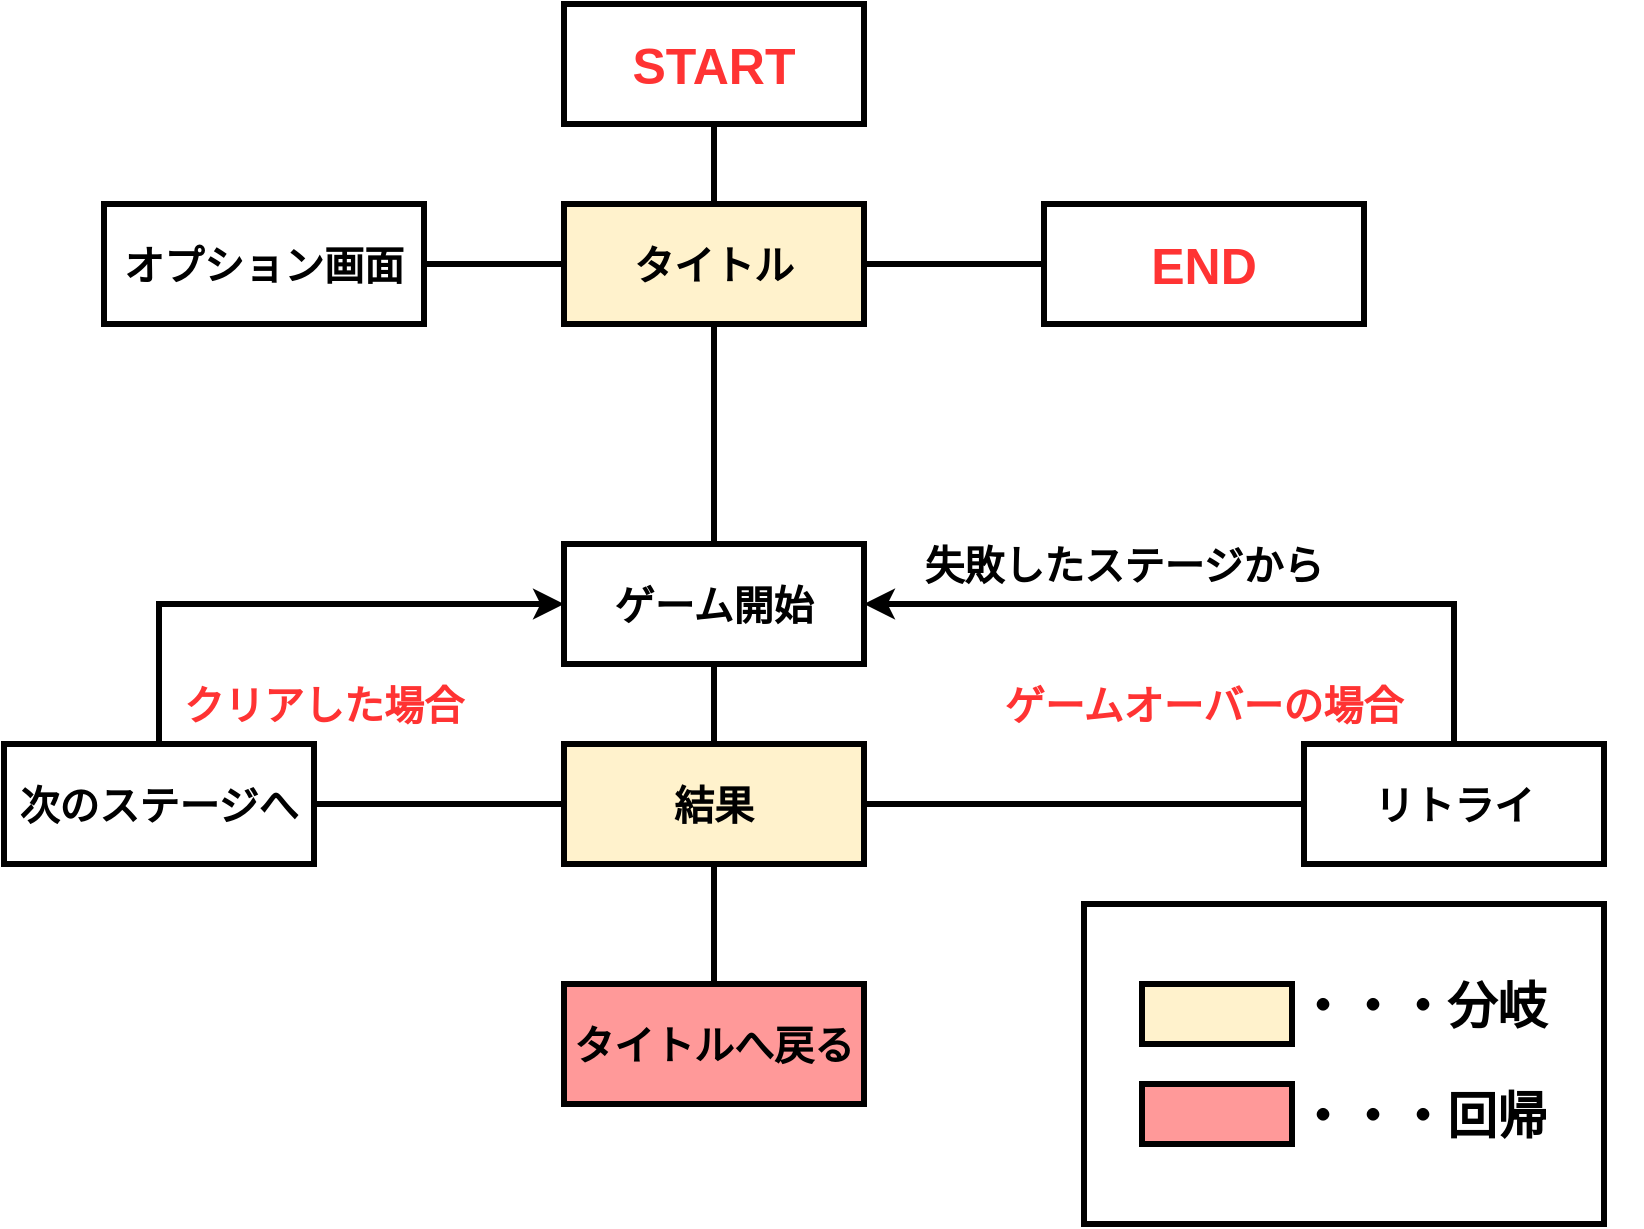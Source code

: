 <mxfile version="14.2.9" type="device"><diagram id="hYREmvJKClcnvLpn-wIu" name="ページ1"><mxGraphModel dx="1422" dy="705" grid="0" gridSize="10" guides="1" tooltips="1" connect="1" arrows="1" fold="1" page="1" pageScale="1" pageWidth="1169" pageHeight="827" math="0" shadow="0"><root><mxCell id="0"/><mxCell id="1" parent="0"/><mxCell id="CAsIs4tFMuSnJWjUCHcf-1" value="&lt;font style=&quot;font-size: 20px&quot;&gt;&lt;b&gt;タイトル&lt;/b&gt;&lt;/font&gt;" style="rounded=0;whiteSpace=wrap;html=1;strokeWidth=3;fillColor=#fff2cc;" parent="1" vertex="1"><mxGeometry x="310" y="140" width="150" height="60" as="geometry"/></mxCell><mxCell id="CAsIs4tFMuSnJWjUCHcf-2" value="&lt;font style=&quot;font-size: 20px&quot;&gt;&lt;b&gt;ゲーム開始&lt;br&gt;&lt;/b&gt;&lt;/font&gt;" style="rounded=0;whiteSpace=wrap;html=1;strokeWidth=3;" parent="1" vertex="1"><mxGeometry x="310" y="310" width="150" height="60" as="geometry"/></mxCell><mxCell id="CAsIs4tFMuSnJWjUCHcf-5" value="" style="endArrow=none;html=1;strokeWidth=3;exitX=0.5;exitY=0;exitDx=0;exitDy=0;entryX=0.5;entryY=1;entryDx=0;entryDy=0;" parent="1" source="CAsIs4tFMuSnJWjUCHcf-2" target="CAsIs4tFMuSnJWjUCHcf-1" edge="1"><mxGeometry width="50" height="50" relative="1" as="geometry"><mxPoint x="490" y="240" as="sourcePoint"/><mxPoint x="540" y="190" as="targetPoint"/></mxGeometry></mxCell><mxCell id="CAsIs4tFMuSnJWjUCHcf-8" value="" style="endArrow=none;html=1;strokeWidth=3;exitX=0.5;exitY=0;exitDx=0;exitDy=0;entryX=0.5;entryY=1;entryDx=0;entryDy=0;" parent="1" source="CAsIs4tFMuSnJWjUCHcf-17" target="CAsIs4tFMuSnJWjUCHcf-15" edge="1"><mxGeometry width="50" height="50" relative="1" as="geometry"><mxPoint x="385" y="510" as="sourcePoint"/><mxPoint x="395" y="270" as="targetPoint"/></mxGeometry></mxCell><mxCell id="CAsIs4tFMuSnJWjUCHcf-11" value="&lt;font color=&quot;#ff3333&quot; size=&quot;1&quot;&gt;&lt;b style=&quot;font-size: 25px&quot;&gt;START&lt;/b&gt;&lt;/font&gt;" style="rounded=0;whiteSpace=wrap;html=1;strokeWidth=3;" parent="1" vertex="1"><mxGeometry x="310" y="40" width="150" height="60" as="geometry"/></mxCell><mxCell id="CAsIs4tFMuSnJWjUCHcf-12" value="" style="endArrow=none;html=1;strokeWidth=3;exitX=0.5;exitY=0;exitDx=0;exitDy=0;entryX=0.5;entryY=1;entryDx=0;entryDy=0;" parent="1" source="CAsIs4tFMuSnJWjUCHcf-1" target="CAsIs4tFMuSnJWjUCHcf-11" edge="1"><mxGeometry width="50" height="50" relative="1" as="geometry"><mxPoint x="395" y="260" as="sourcePoint"/><mxPoint x="395" y="190" as="targetPoint"/></mxGeometry></mxCell><mxCell id="CAsIs4tFMuSnJWjUCHcf-13" value="&lt;font color=&quot;#ff3333&quot; size=&quot;1&quot;&gt;&lt;b style=&quot;font-size: 25px&quot;&gt;END&lt;/b&gt;&lt;/font&gt;" style="rounded=0;whiteSpace=wrap;html=1;strokeWidth=3;" parent="1" vertex="1"><mxGeometry x="550" y="140" width="160" height="60" as="geometry"/></mxCell><mxCell id="CAsIs4tFMuSnJWjUCHcf-14" value="" style="endArrow=none;html=1;strokeWidth=3;exitX=0;exitY=0.5;exitDx=0;exitDy=0;entryX=1;entryY=0.5;entryDx=0;entryDy=0;" parent="1" source="CAsIs4tFMuSnJWjUCHcf-13" target="CAsIs4tFMuSnJWjUCHcf-1" edge="1"><mxGeometry width="50" height="50" relative="1" as="geometry"><mxPoint x="595" y="380" as="sourcePoint"/><mxPoint x="432.5" y="320" as="targetPoint"/></mxGeometry></mxCell><mxCell id="CAsIs4tFMuSnJWjUCHcf-15" value="&lt;font style=&quot;font-size: 20px&quot;&gt;&lt;b&gt;結果&lt;br&gt;&lt;/b&gt;&lt;/font&gt;" style="rounded=0;whiteSpace=wrap;html=1;strokeWidth=3;fillColor=#fff2cc;" parent="1" vertex="1"><mxGeometry x="310" y="410" width="150" height="60" as="geometry"/></mxCell><mxCell id="CAsIs4tFMuSnJWjUCHcf-16" value="" style="endArrow=none;html=1;strokeWidth=3;exitX=0.5;exitY=0;exitDx=0;exitDy=0;entryX=0.5;entryY=1;entryDx=0;entryDy=0;" parent="1" source="CAsIs4tFMuSnJWjUCHcf-15" target="CAsIs4tFMuSnJWjUCHcf-2" edge="1"><mxGeometry width="50" height="50" relative="1" as="geometry"><mxPoint x="395" y="580" as="sourcePoint"/><mxPoint x="395" y="510" as="targetPoint"/></mxGeometry></mxCell><mxCell id="CAsIs4tFMuSnJWjUCHcf-17" value="&lt;font style=&quot;font-size: 20px&quot;&gt;&lt;b&gt;タイトルへ戻る&lt;br&gt;&lt;/b&gt;&lt;/font&gt;" style="rounded=0;whiteSpace=wrap;html=1;strokeWidth=3;fillColor=#FF9999;" parent="1" vertex="1"><mxGeometry x="310" y="530" width="150" height="60" as="geometry"/></mxCell><mxCell id="CAsIs4tFMuSnJWjUCHcf-24" style="edgeStyle=orthogonalEdgeStyle;rounded=0;orthogonalLoop=1;jettySize=auto;html=1;exitX=0.5;exitY=0;exitDx=0;exitDy=0;strokeWidth=3;entryX=1;entryY=0.5;entryDx=0;entryDy=0;" parent="1" source="CAsIs4tFMuSnJWjUCHcf-21" target="CAsIs4tFMuSnJWjUCHcf-2" edge="1"><mxGeometry relative="1" as="geometry"><mxPoint x="575" y="330" as="targetPoint"/></mxGeometry></mxCell><mxCell id="CAsIs4tFMuSnJWjUCHcf-21" value="&lt;font style=&quot;font-size: 20px&quot;&gt;&lt;b&gt;リトライ&lt;br&gt;&lt;/b&gt;&lt;/font&gt;" style="rounded=0;whiteSpace=wrap;html=1;strokeWidth=3;" parent="1" vertex="1"><mxGeometry x="680" y="410" width="150" height="60" as="geometry"/></mxCell><mxCell id="CAsIs4tFMuSnJWjUCHcf-22" value="" style="endArrow=none;html=1;strokeWidth=3;exitX=0;exitY=0.5;exitDx=0;exitDy=0;entryX=1;entryY=0.5;entryDx=0;entryDy=0;" parent="1" source="CAsIs4tFMuSnJWjUCHcf-21" target="CAsIs4tFMuSnJWjUCHcf-15" edge="1"><mxGeometry width="50" height="50" relative="1" as="geometry"><mxPoint x="395" y="530" as="sourcePoint"/><mxPoint x="395" y="480" as="targetPoint"/></mxGeometry></mxCell><mxCell id="CAsIs4tFMuSnJWjUCHcf-25" value="&lt;font style=&quot;font-size: 20px&quot; color=&quot;#ff3333&quot;&gt;&lt;b&gt;ゲームオーバーの場合&lt;/b&gt;&lt;/font&gt;" style="text;html=1;strokeColor=none;fillColor=none;align=center;verticalAlign=middle;whiteSpace=wrap;rounded=0;" parent="1" vertex="1"><mxGeometry x="520" y="380" width="220" height="20" as="geometry"/></mxCell><mxCell id="CAsIs4tFMuSnJWjUCHcf-26" value="&lt;font style=&quot;font-size: 20px&quot;&gt;&lt;b&gt;失敗したステージから&lt;/b&gt;&lt;/font&gt;" style="text;html=1;strokeColor=none;fillColor=none;align=center;verticalAlign=middle;whiteSpace=wrap;rounded=0;" parent="1" vertex="1"><mxGeometry x="480" y="310" width="220" height="20" as="geometry"/></mxCell><mxCell id="CAsIs4tFMuSnJWjUCHcf-27" value="" style="rounded=0;whiteSpace=wrap;html=1;strokeWidth=3;" parent="1" vertex="1"><mxGeometry x="570" y="490" width="260" height="160" as="geometry"/></mxCell><mxCell id="CAsIs4tFMuSnJWjUCHcf-28" value="&lt;font style=&quot;font-size: 25px&quot;&gt;&lt;b&gt;・&lt;/b&gt;&lt;b&gt;・&lt;/b&gt;&lt;b&gt;・&lt;/b&gt;&lt;b&gt;分岐&lt;/b&gt;&lt;/font&gt;" style="text;html=1;strokeColor=none;fillColor=none;align=center;verticalAlign=middle;whiteSpace=wrap;rounded=0;" parent="1" vertex="1"><mxGeometry x="629" y="530" width="220" height="20" as="geometry"/></mxCell><mxCell id="CAsIs4tFMuSnJWjUCHcf-29" value="&lt;font style=&quot;font-size: 25px&quot;&gt;&lt;b&gt;・&lt;/b&gt;&lt;b&gt;・&lt;/b&gt;&lt;b&gt;・&lt;/b&gt;&lt;b&gt;回帰&lt;/b&gt;&lt;/font&gt;" style="text;html=1;strokeColor=none;fillColor=none;align=center;verticalAlign=middle;whiteSpace=wrap;rounded=0;" parent="1" vertex="1"><mxGeometry x="629" y="585" width="220" height="20" as="geometry"/></mxCell><mxCell id="CAsIs4tFMuSnJWjUCHcf-30" value="" style="rounded=0;whiteSpace=wrap;html=1;strokeWidth=3;fillColor=#fff2cc;" parent="1" vertex="1"><mxGeometry x="599" y="530" width="75" height="30" as="geometry"/></mxCell><mxCell id="CAsIs4tFMuSnJWjUCHcf-31" value="&lt;font style=&quot;font-size: 20px&quot;&gt;&lt;b&gt;&lt;br&gt;&lt;/b&gt;&lt;/font&gt;" style="rounded=0;whiteSpace=wrap;html=1;strokeWidth=3;fillColor=#FF9999;" parent="1" vertex="1"><mxGeometry x="599" y="580" width="75" height="30" as="geometry"/></mxCell><mxCell id="K9m9-4C0RXH8RHFE0_gc-1" value="&lt;span style=&quot;font-size: 20px&quot;&gt;&lt;b&gt;オプション画面&lt;/b&gt;&lt;/span&gt;" style="rounded=0;whiteSpace=wrap;html=1;strokeWidth=3;" vertex="1" parent="1"><mxGeometry x="80" y="140" width="160" height="60" as="geometry"/></mxCell><mxCell id="K9m9-4C0RXH8RHFE0_gc-2" value="" style="endArrow=none;html=1;strokeWidth=3;entryX=0;entryY=0.5;entryDx=0;entryDy=0;" edge="1" parent="1" source="K9m9-4C0RXH8RHFE0_gc-1" target="CAsIs4tFMuSnJWjUCHcf-1"><mxGeometry width="50" height="50" relative="1" as="geometry"><mxPoint x="560" y="180" as="sourcePoint"/><mxPoint x="470" y="180" as="targetPoint"/></mxGeometry></mxCell><mxCell id="K9m9-4C0RXH8RHFE0_gc-6" style="edgeStyle=orthogonalEdgeStyle;rounded=0;orthogonalLoop=1;jettySize=auto;html=1;entryX=0;entryY=0.5;entryDx=0;entryDy=0;strokeWidth=3;" edge="1" parent="1" source="K9m9-4C0RXH8RHFE0_gc-3" target="CAsIs4tFMuSnJWjUCHcf-2"><mxGeometry relative="1" as="geometry"><Array as="points"><mxPoint x="108" y="340"/></Array></mxGeometry></mxCell><mxCell id="K9m9-4C0RXH8RHFE0_gc-3" value="&lt;font style=&quot;font-size: 20px&quot;&gt;&lt;b&gt;次のステージへ&lt;br&gt;&lt;/b&gt;&lt;/font&gt;" style="rounded=0;whiteSpace=wrap;html=1;strokeWidth=3;" vertex="1" parent="1"><mxGeometry x="30" y="410" width="155" height="60" as="geometry"/></mxCell><mxCell id="K9m9-4C0RXH8RHFE0_gc-4" value="" style="endArrow=none;html=1;strokeWidth=3;entryX=0;entryY=0.5;entryDx=0;entryDy=0;" edge="1" parent="1" source="K9m9-4C0RXH8RHFE0_gc-3" target="CAsIs4tFMuSnJWjUCHcf-15"><mxGeometry width="50" height="50" relative="1" as="geometry"><mxPoint x="690" y="450" as="sourcePoint"/><mxPoint x="470" y="450" as="targetPoint"/></mxGeometry></mxCell><mxCell id="K9m9-4C0RXH8RHFE0_gc-5" value="&lt;font style=&quot;font-size: 20px&quot; color=&quot;#ff3333&quot;&gt;&lt;b&gt;クリアした場合&lt;/b&gt;&lt;/font&gt;" style="text;html=1;strokeColor=none;fillColor=none;align=center;verticalAlign=middle;whiteSpace=wrap;rounded=0;" vertex="1" parent="1"><mxGeometry x="80" y="380" width="220" height="20" as="geometry"/></mxCell></root></mxGraphModel></diagram></mxfile>